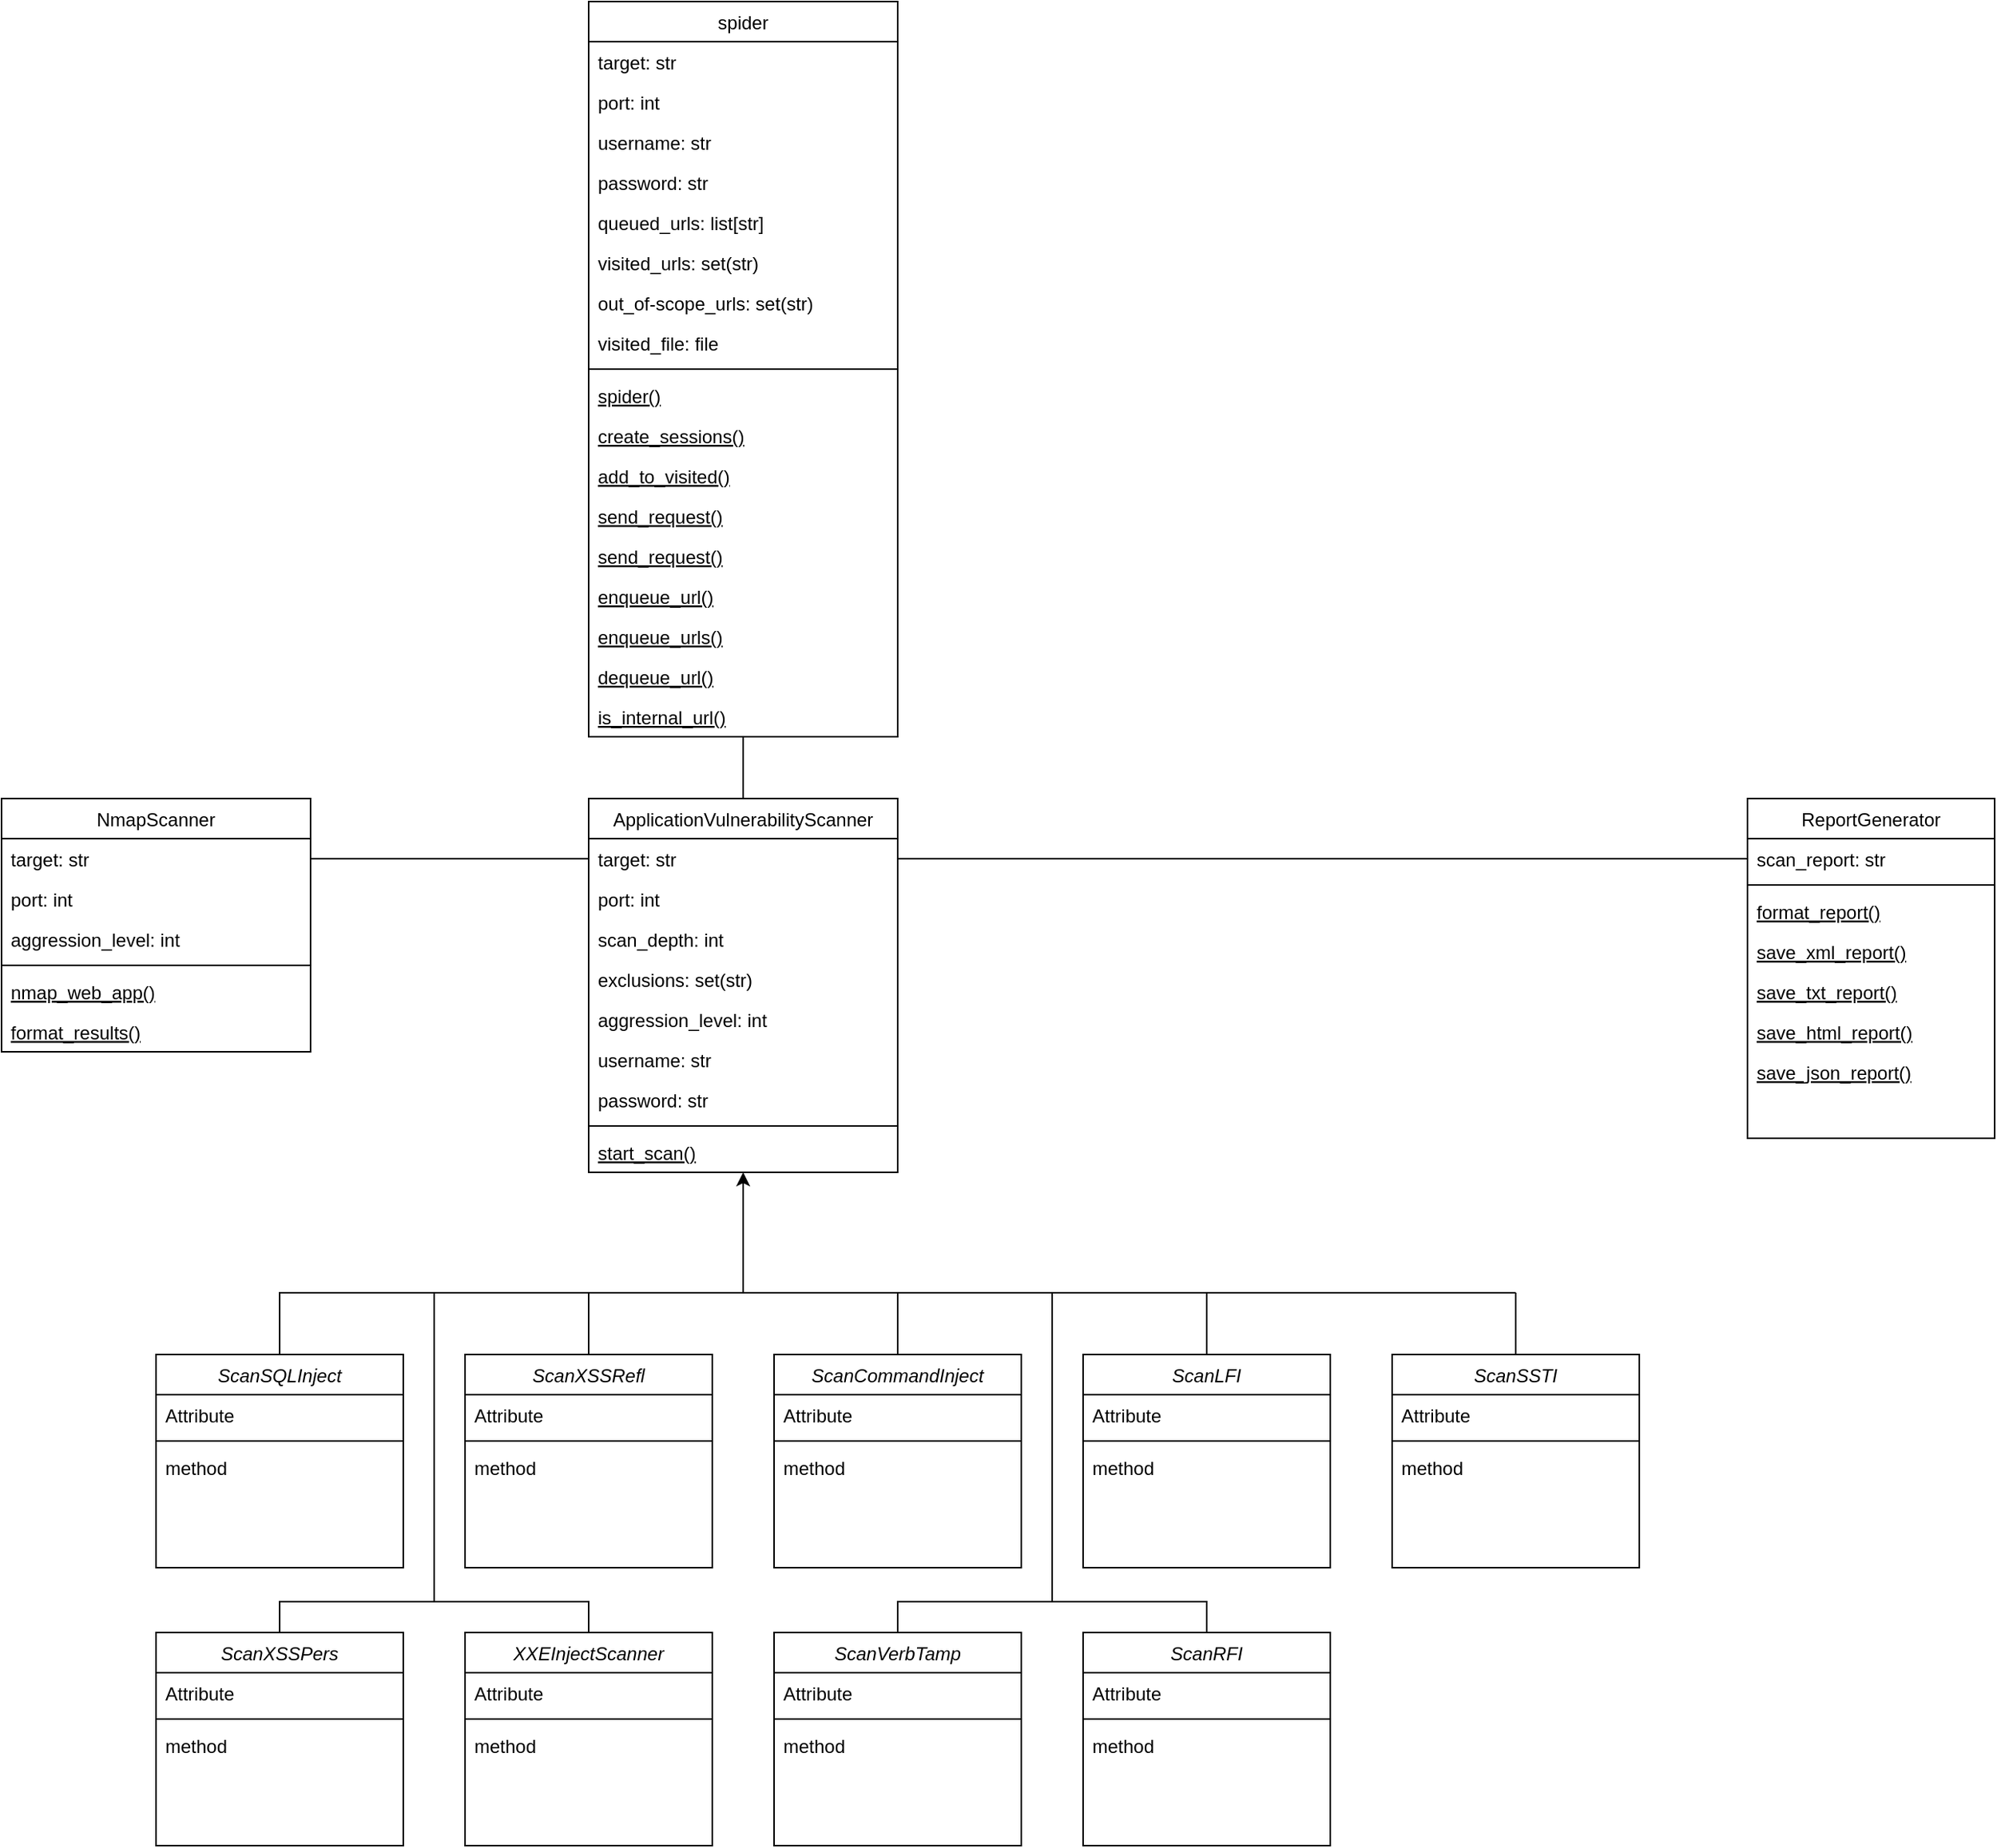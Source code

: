 <mxfile version="24.2.1" type="github">
  <diagram id="C5RBs43oDa-KdzZeNtuy" name="Page-1">
    <mxGraphModel dx="2261" dy="2043" grid="1" gridSize="10" guides="1" tooltips="1" connect="1" arrows="1" fold="1" page="1" pageScale="1" pageWidth="827" pageHeight="1169" math="0" shadow="0">
      <root>
        <mxCell id="WIyWlLk6GJQsqaUBKTNV-0" />
        <mxCell id="WIyWlLk6GJQsqaUBKTNV-1" parent="WIyWlLk6GJQsqaUBKTNV-0" />
        <mxCell id="LO-5jJ1kdQwuy9pO3NDG-0" value="ScanSQLInject" style="swimlane;fontStyle=2;align=center;verticalAlign=top;childLayout=stackLayout;horizontal=1;startSize=26;horizontalStack=0;resizeParent=1;resizeLast=0;collapsible=1;marginBottom=0;rounded=0;shadow=0;strokeWidth=1;" parent="WIyWlLk6GJQsqaUBKTNV-1" vertex="1">
          <mxGeometry x="10" y="400" width="160" height="138" as="geometry">
            <mxRectangle x="230" y="140" width="160" height="26" as="alternateBounds" />
          </mxGeometry>
        </mxCell>
        <mxCell id="LO-5jJ1kdQwuy9pO3NDG-1" value="Attribute" style="text;align=left;verticalAlign=top;spacingLeft=4;spacingRight=4;overflow=hidden;rotatable=0;points=[[0,0.5],[1,0.5]];portConstraint=eastwest;" parent="LO-5jJ1kdQwuy9pO3NDG-0" vertex="1">
          <mxGeometry y="26" width="160" height="26" as="geometry" />
        </mxCell>
        <mxCell id="LO-5jJ1kdQwuy9pO3NDG-2" value="" style="line;html=1;strokeWidth=1;align=left;verticalAlign=middle;spacingTop=-1;spacingLeft=3;spacingRight=3;rotatable=0;labelPosition=right;points=[];portConstraint=eastwest;" parent="LO-5jJ1kdQwuy9pO3NDG-0" vertex="1">
          <mxGeometry y="52" width="160" height="8" as="geometry" />
        </mxCell>
        <mxCell id="LO-5jJ1kdQwuy9pO3NDG-3" value="method" style="text;align=left;verticalAlign=top;spacingLeft=4;spacingRight=4;overflow=hidden;rotatable=0;points=[[0,0.5],[1,0.5]];portConstraint=eastwest;" parent="LO-5jJ1kdQwuy9pO3NDG-0" vertex="1">
          <mxGeometry y="60" width="160" height="26" as="geometry" />
        </mxCell>
        <mxCell id="LO-5jJ1kdQwuy9pO3NDG-4" value="ScanXSSPers" style="swimlane;fontStyle=2;align=center;verticalAlign=top;childLayout=stackLayout;horizontal=1;startSize=26;horizontalStack=0;resizeParent=1;resizeLast=0;collapsible=1;marginBottom=0;rounded=0;shadow=0;strokeWidth=1;" parent="WIyWlLk6GJQsqaUBKTNV-1" vertex="1">
          <mxGeometry x="10" y="580" width="160" height="138" as="geometry">
            <mxRectangle x="230" y="140" width="160" height="26" as="alternateBounds" />
          </mxGeometry>
        </mxCell>
        <mxCell id="LO-5jJ1kdQwuy9pO3NDG-5" value="Attribute" style="text;align=left;verticalAlign=top;spacingLeft=4;spacingRight=4;overflow=hidden;rotatable=0;points=[[0,0.5],[1,0.5]];portConstraint=eastwest;" parent="LO-5jJ1kdQwuy9pO3NDG-4" vertex="1">
          <mxGeometry y="26" width="160" height="26" as="geometry" />
        </mxCell>
        <mxCell id="LO-5jJ1kdQwuy9pO3NDG-6" value="" style="line;html=1;strokeWidth=1;align=left;verticalAlign=middle;spacingTop=-1;spacingLeft=3;spacingRight=3;rotatable=0;labelPosition=right;points=[];portConstraint=eastwest;" parent="LO-5jJ1kdQwuy9pO3NDG-4" vertex="1">
          <mxGeometry y="52" width="160" height="8" as="geometry" />
        </mxCell>
        <mxCell id="LO-5jJ1kdQwuy9pO3NDG-7" value="method" style="text;align=left;verticalAlign=top;spacingLeft=4;spacingRight=4;overflow=hidden;rotatable=0;points=[[0,0.5],[1,0.5]];portConstraint=eastwest;" parent="LO-5jJ1kdQwuy9pO3NDG-4" vertex="1">
          <mxGeometry y="60" width="160" height="26" as="geometry" />
        </mxCell>
        <mxCell id="LO-5jJ1kdQwuy9pO3NDG-8" value="ScanXSSRefl" style="swimlane;fontStyle=2;align=center;verticalAlign=top;childLayout=stackLayout;horizontal=1;startSize=26;horizontalStack=0;resizeParent=1;resizeLast=0;collapsible=1;marginBottom=0;rounded=0;shadow=0;strokeWidth=1;" parent="WIyWlLk6GJQsqaUBKTNV-1" vertex="1">
          <mxGeometry x="210" y="400" width="160" height="138" as="geometry">
            <mxRectangle x="230" y="140" width="160" height="26" as="alternateBounds" />
          </mxGeometry>
        </mxCell>
        <mxCell id="LO-5jJ1kdQwuy9pO3NDG-9" value="Attribute" style="text;align=left;verticalAlign=top;spacingLeft=4;spacingRight=4;overflow=hidden;rotatable=0;points=[[0,0.5],[1,0.5]];portConstraint=eastwest;" parent="LO-5jJ1kdQwuy9pO3NDG-8" vertex="1">
          <mxGeometry y="26" width="160" height="26" as="geometry" />
        </mxCell>
        <mxCell id="LO-5jJ1kdQwuy9pO3NDG-10" value="" style="line;html=1;strokeWidth=1;align=left;verticalAlign=middle;spacingTop=-1;spacingLeft=3;spacingRight=3;rotatable=0;labelPosition=right;points=[];portConstraint=eastwest;" parent="LO-5jJ1kdQwuy9pO3NDG-8" vertex="1">
          <mxGeometry y="52" width="160" height="8" as="geometry" />
        </mxCell>
        <mxCell id="LO-5jJ1kdQwuy9pO3NDG-11" value="method" style="text;align=left;verticalAlign=top;spacingLeft=4;spacingRight=4;overflow=hidden;rotatable=0;points=[[0,0.5],[1,0.5]];portConstraint=eastwest;" parent="LO-5jJ1kdQwuy9pO3NDG-8" vertex="1">
          <mxGeometry y="60" width="160" height="26" as="geometry" />
        </mxCell>
        <mxCell id="LO-5jJ1kdQwuy9pO3NDG-12" value="XXEInjectScanner" style="swimlane;fontStyle=2;align=center;verticalAlign=top;childLayout=stackLayout;horizontal=1;startSize=26;horizontalStack=0;resizeParent=1;resizeLast=0;collapsible=1;marginBottom=0;rounded=0;shadow=0;strokeWidth=1;" parent="WIyWlLk6GJQsqaUBKTNV-1" vertex="1">
          <mxGeometry x="210" y="580" width="160" height="138" as="geometry">
            <mxRectangle x="230" y="140" width="160" height="26" as="alternateBounds" />
          </mxGeometry>
        </mxCell>
        <mxCell id="LO-5jJ1kdQwuy9pO3NDG-13" value="Attribute" style="text;align=left;verticalAlign=top;spacingLeft=4;spacingRight=4;overflow=hidden;rotatable=0;points=[[0,0.5],[1,0.5]];portConstraint=eastwest;" parent="LO-5jJ1kdQwuy9pO3NDG-12" vertex="1">
          <mxGeometry y="26" width="160" height="26" as="geometry" />
        </mxCell>
        <mxCell id="LO-5jJ1kdQwuy9pO3NDG-14" value="" style="line;html=1;strokeWidth=1;align=left;verticalAlign=middle;spacingTop=-1;spacingLeft=3;spacingRight=3;rotatable=0;labelPosition=right;points=[];portConstraint=eastwest;" parent="LO-5jJ1kdQwuy9pO3NDG-12" vertex="1">
          <mxGeometry y="52" width="160" height="8" as="geometry" />
        </mxCell>
        <mxCell id="LO-5jJ1kdQwuy9pO3NDG-15" value="method" style="text;align=left;verticalAlign=top;spacingLeft=4;spacingRight=4;overflow=hidden;rotatable=0;points=[[0,0.5],[1,0.5]];portConstraint=eastwest;" parent="LO-5jJ1kdQwuy9pO3NDG-12" vertex="1">
          <mxGeometry y="60" width="160" height="26" as="geometry" />
        </mxCell>
        <mxCell id="LO-5jJ1kdQwuy9pO3NDG-21" value="ScanCommandInject" style="swimlane;fontStyle=2;align=center;verticalAlign=top;childLayout=stackLayout;horizontal=1;startSize=26;horizontalStack=0;resizeParent=1;resizeLast=0;collapsible=1;marginBottom=0;rounded=0;shadow=0;strokeWidth=1;" parent="WIyWlLk6GJQsqaUBKTNV-1" vertex="1">
          <mxGeometry x="410" y="400" width="160" height="138" as="geometry">
            <mxRectangle x="230" y="140" width="160" height="26" as="alternateBounds" />
          </mxGeometry>
        </mxCell>
        <mxCell id="LO-5jJ1kdQwuy9pO3NDG-22" value="Attribute" style="text;align=left;verticalAlign=top;spacingLeft=4;spacingRight=4;overflow=hidden;rotatable=0;points=[[0,0.5],[1,0.5]];portConstraint=eastwest;" parent="LO-5jJ1kdQwuy9pO3NDG-21" vertex="1">
          <mxGeometry y="26" width="160" height="26" as="geometry" />
        </mxCell>
        <mxCell id="LO-5jJ1kdQwuy9pO3NDG-23" value="" style="line;html=1;strokeWidth=1;align=left;verticalAlign=middle;spacingTop=-1;spacingLeft=3;spacingRight=3;rotatable=0;labelPosition=right;points=[];portConstraint=eastwest;" parent="LO-5jJ1kdQwuy9pO3NDG-21" vertex="1">
          <mxGeometry y="52" width="160" height="8" as="geometry" />
        </mxCell>
        <mxCell id="LO-5jJ1kdQwuy9pO3NDG-24" value="method" style="text;align=left;verticalAlign=top;spacingLeft=4;spacingRight=4;overflow=hidden;rotatable=0;points=[[0,0.5],[1,0.5]];portConstraint=eastwest;" parent="LO-5jJ1kdQwuy9pO3NDG-21" vertex="1">
          <mxGeometry y="60" width="160" height="26" as="geometry" />
        </mxCell>
        <mxCell id="LO-5jJ1kdQwuy9pO3NDG-25" value="ScanVerbTamp" style="swimlane;fontStyle=2;align=center;verticalAlign=top;childLayout=stackLayout;horizontal=1;startSize=26;horizontalStack=0;resizeParent=1;resizeLast=0;collapsible=1;marginBottom=0;rounded=0;shadow=0;strokeWidth=1;" parent="WIyWlLk6GJQsqaUBKTNV-1" vertex="1">
          <mxGeometry x="410" y="580" width="160" height="138" as="geometry">
            <mxRectangle x="230" y="140" width="160" height="26" as="alternateBounds" />
          </mxGeometry>
        </mxCell>
        <mxCell id="LO-5jJ1kdQwuy9pO3NDG-26" value="Attribute" style="text;align=left;verticalAlign=top;spacingLeft=4;spacingRight=4;overflow=hidden;rotatable=0;points=[[0,0.5],[1,0.5]];portConstraint=eastwest;" parent="LO-5jJ1kdQwuy9pO3NDG-25" vertex="1">
          <mxGeometry y="26" width="160" height="26" as="geometry" />
        </mxCell>
        <mxCell id="LO-5jJ1kdQwuy9pO3NDG-27" value="" style="line;html=1;strokeWidth=1;align=left;verticalAlign=middle;spacingTop=-1;spacingLeft=3;spacingRight=3;rotatable=0;labelPosition=right;points=[];portConstraint=eastwest;" parent="LO-5jJ1kdQwuy9pO3NDG-25" vertex="1">
          <mxGeometry y="52" width="160" height="8" as="geometry" />
        </mxCell>
        <mxCell id="LO-5jJ1kdQwuy9pO3NDG-28" value="method" style="text;align=left;verticalAlign=top;spacingLeft=4;spacingRight=4;overflow=hidden;rotatable=0;points=[[0,0.5],[1,0.5]];portConstraint=eastwest;" parent="LO-5jJ1kdQwuy9pO3NDG-25" vertex="1">
          <mxGeometry y="60" width="160" height="26" as="geometry" />
        </mxCell>
        <mxCell id="LO-5jJ1kdQwuy9pO3NDG-29" value="ScanLFI" style="swimlane;fontStyle=2;align=center;verticalAlign=top;childLayout=stackLayout;horizontal=1;startSize=26;horizontalStack=0;resizeParent=1;resizeLast=0;collapsible=1;marginBottom=0;rounded=0;shadow=0;strokeWidth=1;" parent="WIyWlLk6GJQsqaUBKTNV-1" vertex="1">
          <mxGeometry x="610" y="400" width="160" height="138" as="geometry">
            <mxRectangle x="230" y="140" width="160" height="26" as="alternateBounds" />
          </mxGeometry>
        </mxCell>
        <mxCell id="LO-5jJ1kdQwuy9pO3NDG-30" value="Attribute" style="text;align=left;verticalAlign=top;spacingLeft=4;spacingRight=4;overflow=hidden;rotatable=0;points=[[0,0.5],[1,0.5]];portConstraint=eastwest;" parent="LO-5jJ1kdQwuy9pO3NDG-29" vertex="1">
          <mxGeometry y="26" width="160" height="26" as="geometry" />
        </mxCell>
        <mxCell id="LO-5jJ1kdQwuy9pO3NDG-31" value="" style="line;html=1;strokeWidth=1;align=left;verticalAlign=middle;spacingTop=-1;spacingLeft=3;spacingRight=3;rotatable=0;labelPosition=right;points=[];portConstraint=eastwest;" parent="LO-5jJ1kdQwuy9pO3NDG-29" vertex="1">
          <mxGeometry y="52" width="160" height="8" as="geometry" />
        </mxCell>
        <mxCell id="LO-5jJ1kdQwuy9pO3NDG-32" value="method" style="text;align=left;verticalAlign=top;spacingLeft=4;spacingRight=4;overflow=hidden;rotatable=0;points=[[0,0.5],[1,0.5]];portConstraint=eastwest;" parent="LO-5jJ1kdQwuy9pO3NDG-29" vertex="1">
          <mxGeometry y="60" width="160" height="26" as="geometry" />
        </mxCell>
        <mxCell id="LO-5jJ1kdQwuy9pO3NDG-37" value="ScanRFI" style="swimlane;fontStyle=2;align=center;verticalAlign=top;childLayout=stackLayout;horizontal=1;startSize=26;horizontalStack=0;resizeParent=1;resizeLast=0;collapsible=1;marginBottom=0;rounded=0;shadow=0;strokeWidth=1;" parent="WIyWlLk6GJQsqaUBKTNV-1" vertex="1">
          <mxGeometry x="610" y="580" width="160" height="138" as="geometry">
            <mxRectangle x="230" y="140" width="160" height="26" as="alternateBounds" />
          </mxGeometry>
        </mxCell>
        <mxCell id="LO-5jJ1kdQwuy9pO3NDG-38" value="Attribute" style="text;align=left;verticalAlign=top;spacingLeft=4;spacingRight=4;overflow=hidden;rotatable=0;points=[[0,0.5],[1,0.5]];portConstraint=eastwest;" parent="LO-5jJ1kdQwuy9pO3NDG-37" vertex="1">
          <mxGeometry y="26" width="160" height="26" as="geometry" />
        </mxCell>
        <mxCell id="LO-5jJ1kdQwuy9pO3NDG-39" value="" style="line;html=1;strokeWidth=1;align=left;verticalAlign=middle;spacingTop=-1;spacingLeft=3;spacingRight=3;rotatable=0;labelPosition=right;points=[];portConstraint=eastwest;" parent="LO-5jJ1kdQwuy9pO3NDG-37" vertex="1">
          <mxGeometry y="52" width="160" height="8" as="geometry" />
        </mxCell>
        <mxCell id="LO-5jJ1kdQwuy9pO3NDG-40" value="method" style="text;align=left;verticalAlign=top;spacingLeft=4;spacingRight=4;overflow=hidden;rotatable=0;points=[[0,0.5],[1,0.5]];portConstraint=eastwest;" parent="LO-5jJ1kdQwuy9pO3NDG-37" vertex="1">
          <mxGeometry y="60" width="160" height="26" as="geometry" />
        </mxCell>
        <mxCell id="LO-5jJ1kdQwuy9pO3NDG-41" value="ScanSSTI" style="swimlane;fontStyle=2;align=center;verticalAlign=top;childLayout=stackLayout;horizontal=1;startSize=26;horizontalStack=0;resizeParent=1;resizeLast=0;collapsible=1;marginBottom=0;rounded=0;shadow=0;strokeWidth=1;" parent="WIyWlLk6GJQsqaUBKTNV-1" vertex="1">
          <mxGeometry x="810" y="400" width="160" height="138" as="geometry">
            <mxRectangle x="230" y="140" width="160" height="26" as="alternateBounds" />
          </mxGeometry>
        </mxCell>
        <mxCell id="LO-5jJ1kdQwuy9pO3NDG-42" value="Attribute" style="text;align=left;verticalAlign=top;spacingLeft=4;spacingRight=4;overflow=hidden;rotatable=0;points=[[0,0.5],[1,0.5]];portConstraint=eastwest;" parent="LO-5jJ1kdQwuy9pO3NDG-41" vertex="1">
          <mxGeometry y="26" width="160" height="26" as="geometry" />
        </mxCell>
        <mxCell id="LO-5jJ1kdQwuy9pO3NDG-43" value="" style="line;html=1;strokeWidth=1;align=left;verticalAlign=middle;spacingTop=-1;spacingLeft=3;spacingRight=3;rotatable=0;labelPosition=right;points=[];portConstraint=eastwest;" parent="LO-5jJ1kdQwuy9pO3NDG-41" vertex="1">
          <mxGeometry y="52" width="160" height="8" as="geometry" />
        </mxCell>
        <mxCell id="LO-5jJ1kdQwuy9pO3NDG-44" value="method" style="text;align=left;verticalAlign=top;spacingLeft=4;spacingRight=4;overflow=hidden;rotatable=0;points=[[0,0.5],[1,0.5]];portConstraint=eastwest;" parent="LO-5jJ1kdQwuy9pO3NDG-41" vertex="1">
          <mxGeometry y="60" width="160" height="26" as="geometry" />
        </mxCell>
        <mxCell id="LO-5jJ1kdQwuy9pO3NDG-45" value="ApplicationVulnerabilityScanner" style="swimlane;fontStyle=0;align=center;verticalAlign=top;childLayout=stackLayout;horizontal=1;startSize=26;horizontalStack=0;resizeParent=1;resizeLast=0;collapsible=1;marginBottom=0;rounded=0;shadow=0;strokeWidth=1;" parent="WIyWlLk6GJQsqaUBKTNV-1" vertex="1">
          <mxGeometry x="290" y="40" width="200" height="242" as="geometry">
            <mxRectangle x="130" y="380" width="160" height="26" as="alternateBounds" />
          </mxGeometry>
        </mxCell>
        <mxCell id="LO-5jJ1kdQwuy9pO3NDG-46" value="target: str" style="text;align=left;verticalAlign=top;spacingLeft=4;spacingRight=4;overflow=hidden;rotatable=0;points=[[0,0.5],[1,0.5]];portConstraint=eastwest;" parent="LO-5jJ1kdQwuy9pO3NDG-45" vertex="1">
          <mxGeometry y="26" width="200" height="26" as="geometry" />
        </mxCell>
        <mxCell id="QTAYkEtU1QdjnLAtXw-n-36" value="port: int" style="text;align=left;verticalAlign=top;spacingLeft=4;spacingRight=4;overflow=hidden;rotatable=0;points=[[0,0.5],[1,0.5]];portConstraint=eastwest;rounded=0;shadow=0;html=0;" parent="LO-5jJ1kdQwuy9pO3NDG-45" vertex="1">
          <mxGeometry y="52" width="200" height="26" as="geometry" />
        </mxCell>
        <mxCell id="W6kzIA78VXmwJaiOIO7f-9" value="scan_depth: int" style="text;align=left;verticalAlign=top;spacingLeft=4;spacingRight=4;overflow=hidden;rotatable=0;points=[[0,0.5],[1,0.5]];portConstraint=eastwest;rounded=0;shadow=0;html=0;" vertex="1" parent="LO-5jJ1kdQwuy9pO3NDG-45">
          <mxGeometry y="78" width="200" height="26" as="geometry" />
        </mxCell>
        <mxCell id="LO-5jJ1kdQwuy9pO3NDG-47" value="exclusions: set(str)" style="text;align=left;verticalAlign=top;spacingLeft=4;spacingRight=4;overflow=hidden;rotatable=0;points=[[0,0.5],[1,0.5]];portConstraint=eastwest;rounded=0;shadow=0;html=0;" parent="LO-5jJ1kdQwuy9pO3NDG-45" vertex="1">
          <mxGeometry y="104" width="200" height="26" as="geometry" />
        </mxCell>
        <mxCell id="W6kzIA78VXmwJaiOIO7f-11" value="aggression_level: int" style="text;align=left;verticalAlign=top;spacingLeft=4;spacingRight=4;overflow=hidden;rotatable=0;points=[[0,0.5],[1,0.5]];portConstraint=eastwest;rounded=0;shadow=0;html=0;" vertex="1" parent="LO-5jJ1kdQwuy9pO3NDG-45">
          <mxGeometry y="130" width="200" height="26" as="geometry" />
        </mxCell>
        <mxCell id="W6kzIA78VXmwJaiOIO7f-10" value="username: str" style="text;align=left;verticalAlign=top;spacingLeft=4;spacingRight=4;overflow=hidden;rotatable=0;points=[[0,0.5],[1,0.5]];portConstraint=eastwest;rounded=0;shadow=0;html=0;" vertex="1" parent="LO-5jJ1kdQwuy9pO3NDG-45">
          <mxGeometry y="156" width="200" height="26" as="geometry" />
        </mxCell>
        <mxCell id="W6kzIA78VXmwJaiOIO7f-12" value="password: str" style="text;align=left;verticalAlign=top;spacingLeft=4;spacingRight=4;overflow=hidden;rotatable=0;points=[[0,0.5],[1,0.5]];portConstraint=eastwest;rounded=0;shadow=0;html=0;" vertex="1" parent="LO-5jJ1kdQwuy9pO3NDG-45">
          <mxGeometry y="182" width="200" height="26" as="geometry" />
        </mxCell>
        <mxCell id="LO-5jJ1kdQwuy9pO3NDG-48" value="" style="line;html=1;strokeWidth=1;align=left;verticalAlign=middle;spacingTop=-1;spacingLeft=3;spacingRight=3;rotatable=0;labelPosition=right;points=[];portConstraint=eastwest;" parent="LO-5jJ1kdQwuy9pO3NDG-45" vertex="1">
          <mxGeometry y="208" width="200" height="8" as="geometry" />
        </mxCell>
        <mxCell id="LO-5jJ1kdQwuy9pO3NDG-49" value="start_scan()" style="text;align=left;verticalAlign=top;spacingLeft=4;spacingRight=4;overflow=hidden;rotatable=0;points=[[0,0.5],[1,0.5]];portConstraint=eastwest;fontStyle=4" parent="LO-5jJ1kdQwuy9pO3NDG-45" vertex="1">
          <mxGeometry y="216" width="200" height="26" as="geometry" />
        </mxCell>
        <mxCell id="LO-5jJ1kdQwuy9pO3NDG-51" value="" style="endArrow=classic;html=1;rounded=0;entryX=0.5;entryY=1;entryDx=0;entryDy=0;" parent="WIyWlLk6GJQsqaUBKTNV-1" target="LO-5jJ1kdQwuy9pO3NDG-45" edge="1">
          <mxGeometry width="50" height="50" relative="1" as="geometry">
            <mxPoint x="390" y="360" as="sourcePoint" />
            <mxPoint x="379" y="320" as="targetPoint" />
          </mxGeometry>
        </mxCell>
        <mxCell id="LO-5jJ1kdQwuy9pO3NDG-52" value="" style="endArrow=none;html=1;rounded=0;" parent="WIyWlLk6GJQsqaUBKTNV-1" edge="1">
          <mxGeometry width="50" height="50" relative="1" as="geometry">
            <mxPoint x="190" y="560" as="sourcePoint" />
            <mxPoint x="290" y="360" as="targetPoint" />
            <Array as="points">
              <mxPoint x="190" y="360" />
            </Array>
          </mxGeometry>
        </mxCell>
        <mxCell id="LO-5jJ1kdQwuy9pO3NDG-53" value="" style="endArrow=none;html=1;rounded=0;exitX=0.5;exitY=0;exitDx=0;exitDy=0;entryX=0.5;entryY=0;entryDx=0;entryDy=0;" parent="WIyWlLk6GJQsqaUBKTNV-1" source="LO-5jJ1kdQwuy9pO3NDG-4" target="LO-5jJ1kdQwuy9pO3NDG-12" edge="1">
          <mxGeometry width="50" height="50" relative="1" as="geometry">
            <mxPoint x="80" y="560" as="sourcePoint" />
            <mxPoint x="290" y="560" as="targetPoint" />
            <Array as="points">
              <mxPoint x="90" y="560" />
              <mxPoint x="290" y="560" />
            </Array>
          </mxGeometry>
        </mxCell>
        <mxCell id="LO-5jJ1kdQwuy9pO3NDG-54" value="" style="endArrow=none;html=1;rounded=0;exitX=0.5;exitY=0;exitDx=0;exitDy=0;" parent="WIyWlLk6GJQsqaUBKTNV-1" source="LO-5jJ1kdQwuy9pO3NDG-0" edge="1">
          <mxGeometry width="50" height="50" relative="1" as="geometry">
            <mxPoint x="60" y="370" as="sourcePoint" />
            <mxPoint x="190" y="360" as="targetPoint" />
            <Array as="points">
              <mxPoint x="90" y="360" />
            </Array>
          </mxGeometry>
        </mxCell>
        <mxCell id="LO-5jJ1kdQwuy9pO3NDG-55" value="" style="endArrow=none;html=1;rounded=0;exitX=0.5;exitY=0;exitDx=0;exitDy=0;" parent="WIyWlLk6GJQsqaUBKTNV-1" source="LO-5jJ1kdQwuy9pO3NDG-8" edge="1">
          <mxGeometry width="50" height="50" relative="1" as="geometry">
            <mxPoint x="170" y="320" as="sourcePoint" />
            <mxPoint x="390" y="360" as="targetPoint" />
            <Array as="points">
              <mxPoint x="290" y="360" />
            </Array>
          </mxGeometry>
        </mxCell>
        <mxCell id="LO-5jJ1kdQwuy9pO3NDG-56" value="" style="endArrow=none;html=1;rounded=0;" parent="WIyWlLk6GJQsqaUBKTNV-1" edge="1">
          <mxGeometry width="50" height="50" relative="1" as="geometry">
            <mxPoint x="390" y="360" as="sourcePoint" />
            <mxPoint x="890" y="360" as="targetPoint" />
          </mxGeometry>
        </mxCell>
        <mxCell id="LO-5jJ1kdQwuy9pO3NDG-57" value="" style="endArrow=none;html=1;rounded=0;exitX=0.5;exitY=0;exitDx=0;exitDy=0;" parent="WIyWlLk6GJQsqaUBKTNV-1" source="LO-5jJ1kdQwuy9pO3NDG-41" edge="1">
          <mxGeometry width="50" height="50" relative="1" as="geometry">
            <mxPoint x="760" y="280" as="sourcePoint" />
            <mxPoint x="890" y="360" as="targetPoint" />
          </mxGeometry>
        </mxCell>
        <mxCell id="LO-5jJ1kdQwuy9pO3NDG-58" value="" style="endArrow=none;html=1;rounded=0;entryX=0.5;entryY=0;entryDx=0;entryDy=0;" parent="WIyWlLk6GJQsqaUBKTNV-1" target="LO-5jJ1kdQwuy9pO3NDG-25" edge="1">
          <mxGeometry width="50" height="50" relative="1" as="geometry">
            <mxPoint x="590" y="360" as="sourcePoint" />
            <mxPoint x="710" y="240" as="targetPoint" />
            <Array as="points">
              <mxPoint x="590" y="560" />
              <mxPoint x="490" y="560" />
            </Array>
          </mxGeometry>
        </mxCell>
        <mxCell id="LO-5jJ1kdQwuy9pO3NDG-59" value="" style="endArrow=none;html=1;rounded=0;entryX=0.5;entryY=0;entryDx=0;entryDy=0;" parent="WIyWlLk6GJQsqaUBKTNV-1" target="LO-5jJ1kdQwuy9pO3NDG-37" edge="1">
          <mxGeometry width="50" height="50" relative="1" as="geometry">
            <mxPoint x="590" y="560" as="sourcePoint" />
            <mxPoint x="640" y="510" as="targetPoint" />
            <Array as="points">
              <mxPoint x="690" y="560" />
            </Array>
          </mxGeometry>
        </mxCell>
        <mxCell id="LO-5jJ1kdQwuy9pO3NDG-60" value="" style="endArrow=none;html=1;rounded=0;" parent="WIyWlLk6GJQsqaUBKTNV-1" edge="1">
          <mxGeometry width="50" height="50" relative="1" as="geometry">
            <mxPoint x="490" y="400" as="sourcePoint" />
            <mxPoint x="490" y="360" as="targetPoint" />
          </mxGeometry>
        </mxCell>
        <mxCell id="LO-5jJ1kdQwuy9pO3NDG-61" value="" style="endArrow=none;html=1;rounded=0;" parent="WIyWlLk6GJQsqaUBKTNV-1" edge="1">
          <mxGeometry width="50" height="50" relative="1" as="geometry">
            <mxPoint x="690" y="400" as="sourcePoint" />
            <mxPoint x="690" y="360" as="targetPoint" />
          </mxGeometry>
        </mxCell>
        <mxCell id="LO-5jJ1kdQwuy9pO3NDG-62" value="ReportGenerator" style="swimlane;fontStyle=0;align=center;verticalAlign=top;childLayout=stackLayout;horizontal=1;startSize=26;horizontalStack=0;resizeParent=1;resizeLast=0;collapsible=1;marginBottom=0;rounded=0;shadow=0;strokeWidth=1;" parent="WIyWlLk6GJQsqaUBKTNV-1" vertex="1">
          <mxGeometry x="1040" y="40" width="160" height="220" as="geometry">
            <mxRectangle x="130" y="380" width="160" height="26" as="alternateBounds" />
          </mxGeometry>
        </mxCell>
        <mxCell id="LO-5jJ1kdQwuy9pO3NDG-63" value="scan_report: str" style="text;align=left;verticalAlign=top;spacingLeft=4;spacingRight=4;overflow=hidden;rotatable=0;points=[[0,0.5],[1,0.5]];portConstraint=eastwest;" parent="LO-5jJ1kdQwuy9pO3NDG-62" vertex="1">
          <mxGeometry y="26" width="160" height="26" as="geometry" />
        </mxCell>
        <mxCell id="LO-5jJ1kdQwuy9pO3NDG-65" value="" style="line;html=1;strokeWidth=1;align=left;verticalAlign=middle;spacingTop=-1;spacingLeft=3;spacingRight=3;rotatable=0;labelPosition=right;points=[];portConstraint=eastwest;" parent="LO-5jJ1kdQwuy9pO3NDG-62" vertex="1">
          <mxGeometry y="52" width="160" height="8" as="geometry" />
        </mxCell>
        <mxCell id="LO-5jJ1kdQwuy9pO3NDG-66" value="format_report()" style="text;align=left;verticalAlign=top;spacingLeft=4;spacingRight=4;overflow=hidden;rotatable=0;points=[[0,0.5],[1,0.5]];portConstraint=eastwest;fontStyle=4" parent="LO-5jJ1kdQwuy9pO3NDG-62" vertex="1">
          <mxGeometry y="60" width="160" height="26" as="geometry" />
        </mxCell>
        <mxCell id="LO-5jJ1kdQwuy9pO3NDG-67" value="save_xml_report()" style="text;align=left;verticalAlign=top;spacingLeft=4;spacingRight=4;overflow=hidden;rotatable=0;points=[[0,0.5],[1,0.5]];portConstraint=eastwest;fontStyle=4" parent="LO-5jJ1kdQwuy9pO3NDG-62" vertex="1">
          <mxGeometry y="86" width="160" height="26" as="geometry" />
        </mxCell>
        <mxCell id="LO-5jJ1kdQwuy9pO3NDG-68" value="save_txt_report()" style="text;align=left;verticalAlign=top;spacingLeft=4;spacingRight=4;overflow=hidden;rotatable=0;points=[[0,0.5],[1,0.5]];portConstraint=eastwest;fontStyle=4" parent="LO-5jJ1kdQwuy9pO3NDG-62" vertex="1">
          <mxGeometry y="112" width="160" height="26" as="geometry" />
        </mxCell>
        <mxCell id="LO-5jJ1kdQwuy9pO3NDG-70" value="save_html_report()" style="text;align=left;verticalAlign=top;spacingLeft=4;spacingRight=4;overflow=hidden;rotatable=0;points=[[0,0.5],[1,0.5]];portConstraint=eastwest;fontStyle=4" parent="LO-5jJ1kdQwuy9pO3NDG-62" vertex="1">
          <mxGeometry y="138" width="160" height="26" as="geometry" />
        </mxCell>
        <mxCell id="LO-5jJ1kdQwuy9pO3NDG-71" value="save_json_report()" style="text;align=left;verticalAlign=top;spacingLeft=4;spacingRight=4;overflow=hidden;rotatable=0;points=[[0,0.5],[1,0.5]];portConstraint=eastwest;fontStyle=4" parent="LO-5jJ1kdQwuy9pO3NDG-62" vertex="1">
          <mxGeometry y="164" width="160" height="26" as="geometry" />
        </mxCell>
        <mxCell id="QTAYkEtU1QdjnLAtXw-n-2" value="" style="endArrow=none;html=1;rounded=0;entryX=0;entryY=0.5;entryDx=0;entryDy=0;exitX=1;exitY=0.5;exitDx=0;exitDy=0;" parent="WIyWlLk6GJQsqaUBKTNV-1" source="LO-5jJ1kdQwuy9pO3NDG-46" target="LO-5jJ1kdQwuy9pO3NDG-63" edge="1">
          <mxGeometry width="50" height="50" relative="1" as="geometry">
            <mxPoint x="480" y="113" as="sourcePoint" />
            <mxPoint x="980" y="100" as="targetPoint" />
          </mxGeometry>
        </mxCell>
        <mxCell id="QTAYkEtU1QdjnLAtXw-n-21" value="spider" style="swimlane;fontStyle=0;align=center;verticalAlign=top;childLayout=stackLayout;horizontal=1;startSize=26;horizontalStack=0;resizeParent=1;resizeLast=0;collapsible=1;marginBottom=0;rounded=0;shadow=0;strokeWidth=1;" parent="WIyWlLk6GJQsqaUBKTNV-1" vertex="1">
          <mxGeometry x="290" y="-476" width="200" height="476" as="geometry">
            <mxRectangle x="130" y="380" width="160" height="26" as="alternateBounds" />
          </mxGeometry>
        </mxCell>
        <mxCell id="W6kzIA78VXmwJaiOIO7f-17" value="target: str" style="text;align=left;verticalAlign=top;spacingLeft=4;spacingRight=4;overflow=hidden;rotatable=0;points=[[0,0.5],[1,0.5]];portConstraint=eastwest;" vertex="1" parent="QTAYkEtU1QdjnLAtXw-n-21">
          <mxGeometry y="26" width="200" height="26" as="geometry" />
        </mxCell>
        <mxCell id="W6kzIA78VXmwJaiOIO7f-18" value="port: int" style="text;align=left;verticalAlign=top;spacingLeft=4;spacingRight=4;overflow=hidden;rotatable=0;points=[[0,0.5],[1,0.5]];portConstraint=eastwest;" vertex="1" parent="QTAYkEtU1QdjnLAtXw-n-21">
          <mxGeometry y="52" width="200" height="26" as="geometry" />
        </mxCell>
        <mxCell id="W6kzIA78VXmwJaiOIO7f-19" value="username: str" style="text;align=left;verticalAlign=top;spacingLeft=4;spacingRight=4;overflow=hidden;rotatable=0;points=[[0,0.5],[1,0.5]];portConstraint=eastwest;" vertex="1" parent="QTAYkEtU1QdjnLAtXw-n-21">
          <mxGeometry y="78" width="200" height="26" as="geometry" />
        </mxCell>
        <mxCell id="W6kzIA78VXmwJaiOIO7f-20" value="password: str" style="text;align=left;verticalAlign=top;spacingLeft=4;spacingRight=4;overflow=hidden;rotatable=0;points=[[0,0.5],[1,0.5]];portConstraint=eastwest;" vertex="1" parent="QTAYkEtU1QdjnLAtXw-n-21">
          <mxGeometry y="104" width="200" height="26" as="geometry" />
        </mxCell>
        <mxCell id="W6kzIA78VXmwJaiOIO7f-21" value="queued_urls: list[str]" style="text;align=left;verticalAlign=top;spacingLeft=4;spacingRight=4;overflow=hidden;rotatable=0;points=[[0,0.5],[1,0.5]];portConstraint=eastwest;" vertex="1" parent="QTAYkEtU1QdjnLAtXw-n-21">
          <mxGeometry y="130" width="200" height="26" as="geometry" />
        </mxCell>
        <mxCell id="W6kzIA78VXmwJaiOIO7f-23" value="visited_urls: set(str)" style="text;align=left;verticalAlign=top;spacingLeft=4;spacingRight=4;overflow=hidden;rotatable=0;points=[[0,0.5],[1,0.5]];portConstraint=eastwest;" vertex="1" parent="QTAYkEtU1QdjnLAtXw-n-21">
          <mxGeometry y="156" width="200" height="26" as="geometry" />
        </mxCell>
        <mxCell id="QTAYkEtU1QdjnLAtXw-n-22" value="out_of-scope_urls: set(str)" style="text;align=left;verticalAlign=top;spacingLeft=4;spacingRight=4;overflow=hidden;rotatable=0;points=[[0,0.5],[1,0.5]];portConstraint=eastwest;" parent="QTAYkEtU1QdjnLAtXw-n-21" vertex="1">
          <mxGeometry y="182" width="200" height="26" as="geometry" />
        </mxCell>
        <mxCell id="W6kzIA78VXmwJaiOIO7f-24" value="visited_file: file" style="text;align=left;verticalAlign=top;spacingLeft=4;spacingRight=4;overflow=hidden;rotatable=0;points=[[0,0.5],[1,0.5]];portConstraint=eastwest;" vertex="1" parent="QTAYkEtU1QdjnLAtXw-n-21">
          <mxGeometry y="208" width="200" height="26" as="geometry" />
        </mxCell>
        <mxCell id="QTAYkEtU1QdjnLAtXw-n-24" value="" style="line;html=1;strokeWidth=1;align=left;verticalAlign=middle;spacingTop=-1;spacingLeft=3;spacingRight=3;rotatable=0;labelPosition=right;points=[];portConstraint=eastwest;" parent="QTAYkEtU1QdjnLAtXw-n-21" vertex="1">
          <mxGeometry y="234" width="200" height="8" as="geometry" />
        </mxCell>
        <mxCell id="QTAYkEtU1QdjnLAtXw-n-38" value="spider()" style="text;align=left;verticalAlign=top;spacingLeft=4;spacingRight=4;overflow=hidden;rotatable=0;points=[[0,0.5],[1,0.5]];portConstraint=eastwest;fontStyle=4" parent="QTAYkEtU1QdjnLAtXw-n-21" vertex="1">
          <mxGeometry y="242" width="200" height="26" as="geometry" />
        </mxCell>
        <mxCell id="W6kzIA78VXmwJaiOIO7f-7" value="create_sessions()" style="text;align=left;verticalAlign=top;spacingLeft=4;spacingRight=4;overflow=hidden;rotatable=0;points=[[0,0.5],[1,0.5]];portConstraint=eastwest;fontStyle=4" vertex="1" parent="QTAYkEtU1QdjnLAtXw-n-21">
          <mxGeometry y="268" width="200" height="26" as="geometry" />
        </mxCell>
        <mxCell id="QTAYkEtU1QdjnLAtXw-n-27" value="add_to_visited()" style="text;align=left;verticalAlign=top;spacingLeft=4;spacingRight=4;overflow=hidden;rotatable=0;points=[[0,0.5],[1,0.5]];portConstraint=eastwest;fontStyle=4" parent="QTAYkEtU1QdjnLAtXw-n-21" vertex="1">
          <mxGeometry y="294" width="200" height="26" as="geometry" />
        </mxCell>
        <mxCell id="QTAYkEtU1QdjnLAtXw-n-39" value="send_request()" style="text;align=left;verticalAlign=top;spacingLeft=4;spacingRight=4;overflow=hidden;rotatable=0;points=[[0,0.5],[1,0.5]];portConstraint=eastwest;fontStyle=4" parent="QTAYkEtU1QdjnLAtXw-n-21" vertex="1">
          <mxGeometry y="320" width="200" height="26" as="geometry" />
        </mxCell>
        <mxCell id="W6kzIA78VXmwJaiOIO7f-1" value="send_request()" style="text;align=left;verticalAlign=top;spacingLeft=4;spacingRight=4;overflow=hidden;rotatable=0;points=[[0,0.5],[1,0.5]];portConstraint=eastwest;fontStyle=4" vertex="1" parent="QTAYkEtU1QdjnLAtXw-n-21">
          <mxGeometry y="346" width="200" height="26" as="geometry" />
        </mxCell>
        <mxCell id="W6kzIA78VXmwJaiOIO7f-0" value="enqueue_url()" style="text;align=left;verticalAlign=top;spacingLeft=4;spacingRight=4;overflow=hidden;rotatable=0;points=[[0,0.5],[1,0.5]];portConstraint=eastwest;fontStyle=4" vertex="1" parent="QTAYkEtU1QdjnLAtXw-n-21">
          <mxGeometry y="372" width="200" height="26" as="geometry" />
        </mxCell>
        <mxCell id="W6kzIA78VXmwJaiOIO7f-5" value="enqueue_urls()" style="text;align=left;verticalAlign=top;spacingLeft=4;spacingRight=4;overflow=hidden;rotatable=0;points=[[0,0.5],[1,0.5]];portConstraint=eastwest;fontStyle=4" vertex="1" parent="QTAYkEtU1QdjnLAtXw-n-21">
          <mxGeometry y="398" width="200" height="26" as="geometry" />
        </mxCell>
        <mxCell id="W6kzIA78VXmwJaiOIO7f-4" value="dequeue_url()" style="text;align=left;verticalAlign=top;spacingLeft=4;spacingRight=4;overflow=hidden;rotatable=0;points=[[0,0.5],[1,0.5]];portConstraint=eastwest;fontStyle=4" vertex="1" parent="QTAYkEtU1QdjnLAtXw-n-21">
          <mxGeometry y="424" width="200" height="26" as="geometry" />
        </mxCell>
        <mxCell id="W6kzIA78VXmwJaiOIO7f-6" value="is_internal_url()" style="text;align=left;verticalAlign=top;spacingLeft=4;spacingRight=4;overflow=hidden;rotatable=0;points=[[0,0.5],[1,0.5]];portConstraint=eastwest;fontStyle=4" vertex="1" parent="QTAYkEtU1QdjnLAtXw-n-21">
          <mxGeometry y="450" width="200" height="26" as="geometry" />
        </mxCell>
        <mxCell id="QTAYkEtU1QdjnLAtXw-n-29" value="NmapScanner" style="swimlane;fontStyle=0;align=center;verticalAlign=top;childLayout=stackLayout;horizontal=1;startSize=26;horizontalStack=0;resizeParent=1;resizeLast=0;collapsible=1;marginBottom=0;rounded=0;shadow=0;strokeWidth=1;" parent="WIyWlLk6GJQsqaUBKTNV-1" vertex="1">
          <mxGeometry x="-90" y="40" width="200" height="164" as="geometry">
            <mxRectangle x="130" y="380" width="160" height="26" as="alternateBounds" />
          </mxGeometry>
        </mxCell>
        <mxCell id="QTAYkEtU1QdjnLAtXw-n-30" value="target: str" style="text;align=left;verticalAlign=top;spacingLeft=4;spacingRight=4;overflow=hidden;rotatable=0;points=[[0,0.5],[1,0.5]];portConstraint=eastwest;" parent="QTAYkEtU1QdjnLAtXw-n-29" vertex="1">
          <mxGeometry y="26" width="200" height="26" as="geometry" />
        </mxCell>
        <mxCell id="W6kzIA78VXmwJaiOIO7f-15" value="port: int" style="text;align=left;verticalAlign=top;spacingLeft=4;spacingRight=4;overflow=hidden;rotatable=0;points=[[0,0.5],[1,0.5]];portConstraint=eastwest;" vertex="1" parent="QTAYkEtU1QdjnLAtXw-n-29">
          <mxGeometry y="52" width="200" height="26" as="geometry" />
        </mxCell>
        <mxCell id="W6kzIA78VXmwJaiOIO7f-14" value="aggression_level: int" style="text;align=left;verticalAlign=top;spacingLeft=4;spacingRight=4;overflow=hidden;rotatable=0;points=[[0,0.5],[1,0.5]];portConstraint=eastwest;" vertex="1" parent="QTAYkEtU1QdjnLAtXw-n-29">
          <mxGeometry y="78" width="200" height="26" as="geometry" />
        </mxCell>
        <mxCell id="QTAYkEtU1QdjnLAtXw-n-34" value="" style="line;html=1;strokeWidth=1;align=left;verticalAlign=middle;spacingTop=-1;spacingLeft=3;spacingRight=3;rotatable=0;labelPosition=right;points=[];portConstraint=eastwest;" parent="QTAYkEtU1QdjnLAtXw-n-29" vertex="1">
          <mxGeometry y="104" width="200" height="8" as="geometry" />
        </mxCell>
        <mxCell id="W6kzIA78VXmwJaiOIO7f-16" value="nmap_web_app()" style="text;align=left;verticalAlign=top;spacingLeft=4;spacingRight=4;overflow=hidden;rotatable=0;points=[[0,0.5],[1,0.5]];portConstraint=eastwest;fontStyle=4" vertex="1" parent="QTAYkEtU1QdjnLAtXw-n-29">
          <mxGeometry y="112" width="200" height="26" as="geometry" />
        </mxCell>
        <mxCell id="QTAYkEtU1QdjnLAtXw-n-35" value="format_results()" style="text;align=left;verticalAlign=top;spacingLeft=4;spacingRight=4;overflow=hidden;rotatable=0;points=[[0,0.5],[1,0.5]];portConstraint=eastwest;fontStyle=4" parent="QTAYkEtU1QdjnLAtXw-n-29" vertex="1">
          <mxGeometry y="138" width="200" height="26" as="geometry" />
        </mxCell>
        <mxCell id="QTAYkEtU1QdjnLAtXw-n-40" value="" style="endArrow=none;html=1;rounded=0;entryX=0.5;entryY=1;entryDx=0;entryDy=0;exitX=0.5;exitY=0;exitDx=0;exitDy=0;" parent="WIyWlLk6GJQsqaUBKTNV-1" source="LO-5jJ1kdQwuy9pO3NDG-45" target="QTAYkEtU1QdjnLAtXw-n-21" edge="1">
          <mxGeometry width="50" height="50" relative="1" as="geometry">
            <mxPoint x="120" y="-10" as="sourcePoint" />
            <mxPoint x="170" y="-60" as="targetPoint" />
          </mxGeometry>
        </mxCell>
        <mxCell id="QTAYkEtU1QdjnLAtXw-n-41" value="" style="endArrow=none;html=1;rounded=0;entryX=0;entryY=0.5;entryDx=0;entryDy=0;exitX=1;exitY=0.5;exitDx=0;exitDy=0;" parent="WIyWlLk6GJQsqaUBKTNV-1" source="QTAYkEtU1QdjnLAtXw-n-30" target="LO-5jJ1kdQwuy9pO3NDG-46" edge="1">
          <mxGeometry width="50" height="50" relative="1" as="geometry">
            <mxPoint x="150" y="70" as="sourcePoint" />
            <mxPoint x="250" y="-30" as="targetPoint" />
          </mxGeometry>
        </mxCell>
      </root>
    </mxGraphModel>
  </diagram>
</mxfile>
